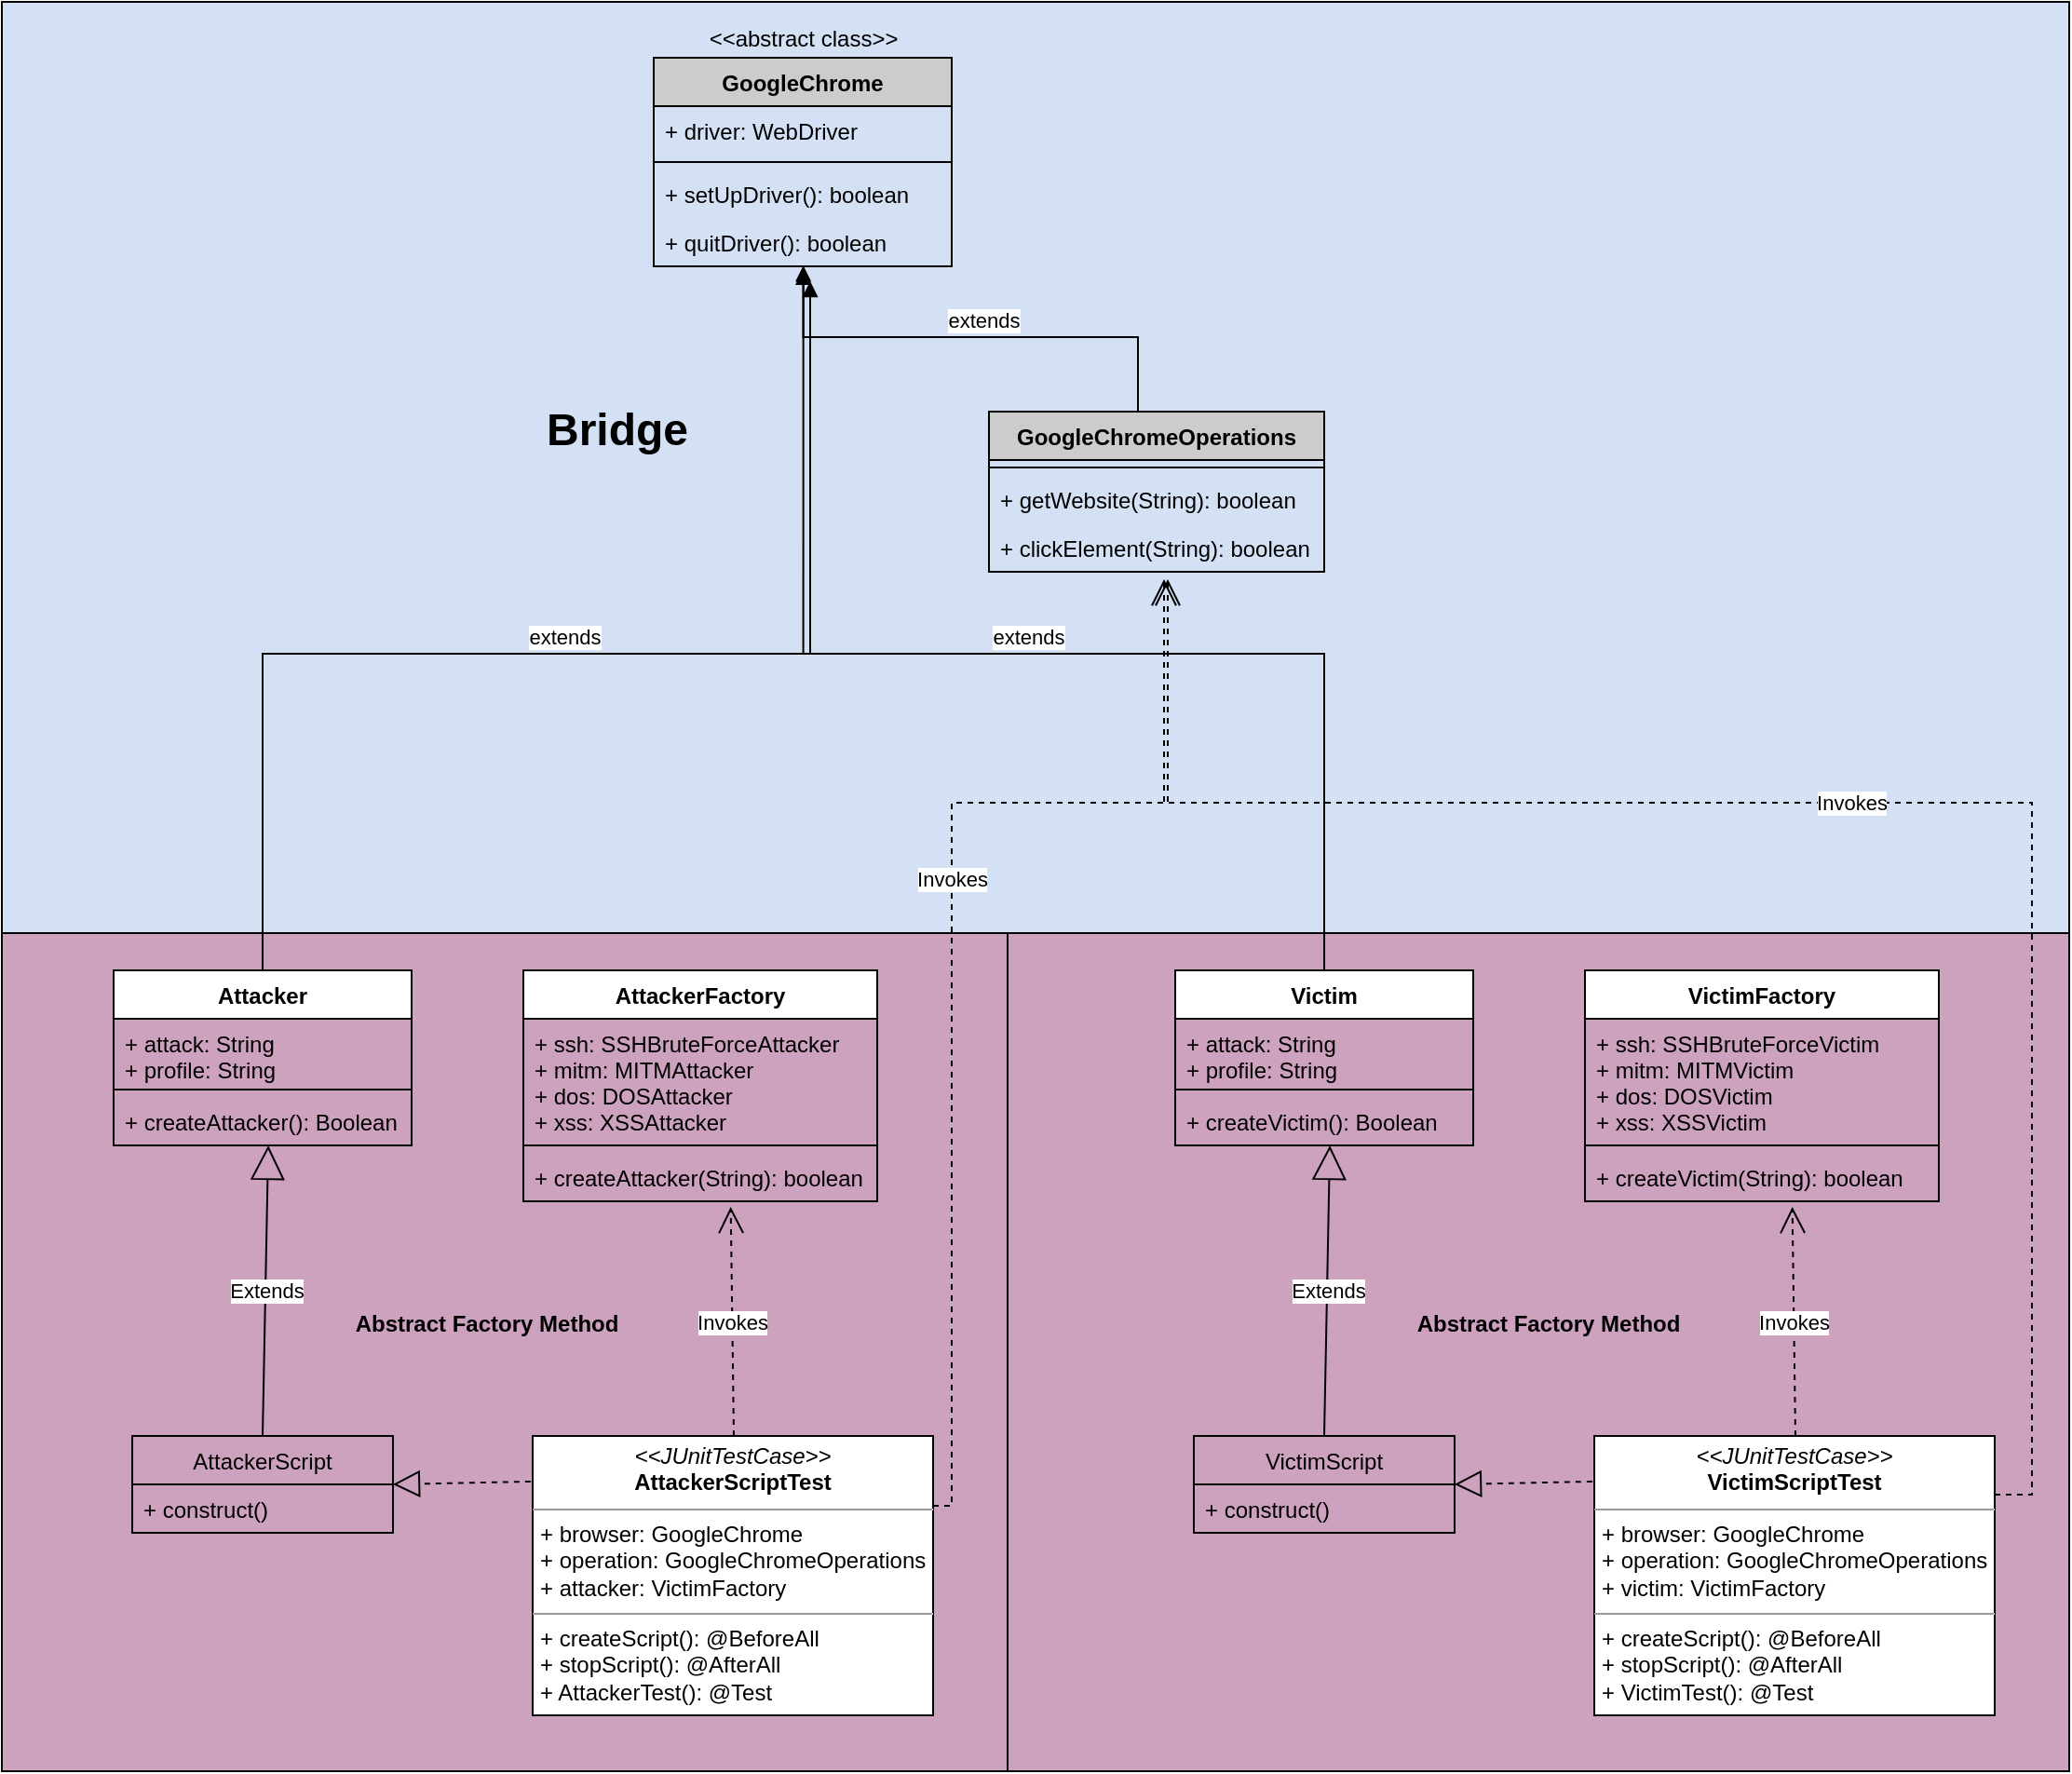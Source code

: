 <mxfile version="15.8.6" type="github" pages="2">
  <diagram id="C5RBs43oDa-KdzZeNtuy" name="Page-1">
    <mxGraphModel dx="561" dy="549" grid="1" gridSize="10" guides="1" tooltips="1" connect="1" arrows="1" fold="1" page="1" pageScale="1" pageWidth="3300" pageHeight="2339" math="0" shadow="0">
      <root>
        <mxCell id="WIyWlLk6GJQsqaUBKTNV-0" />
        <mxCell id="WIyWlLk6GJQsqaUBKTNV-1" parent="WIyWlLk6GJQsqaUBKTNV-0" />
        <mxCell id="Ef21p8ou-e0MSYGPzIPS-71" value="" style="rounded=0;whiteSpace=wrap;html=1;fillColor=#D4E1F5;" parent="WIyWlLk6GJQsqaUBKTNV-1" vertex="1">
          <mxGeometry x="330" y="160" width="1110" height="500" as="geometry" />
        </mxCell>
        <mxCell id="Ef21p8ou-e0MSYGPzIPS-20" value="" style="rounded=0;whiteSpace=wrap;html=1;fillColor=#CDA2BE;" parent="WIyWlLk6GJQsqaUBKTNV-1" vertex="1">
          <mxGeometry x="870" y="660" width="570" height="450" as="geometry" />
        </mxCell>
        <mxCell id="Ef21p8ou-e0MSYGPzIPS-21" value="Victim" style="swimlane;fontStyle=1;align=center;verticalAlign=top;childLayout=stackLayout;horizontal=1;startSize=26;horizontalStack=0;resizeParent=1;resizeParentMax=0;resizeLast=0;collapsible=1;marginBottom=0;" parent="WIyWlLk6GJQsqaUBKTNV-1" vertex="1">
          <mxGeometry x="960" y="680" width="160" height="94" as="geometry" />
        </mxCell>
        <mxCell id="Ef21p8ou-e0MSYGPzIPS-22" value="+ attack: String&#xa;+ profile: String" style="text;strokeColor=none;fillColor=none;align=left;verticalAlign=top;spacingLeft=4;spacingRight=4;overflow=hidden;rotatable=0;points=[[0,0.5],[1,0.5]];portConstraint=eastwest;" parent="Ef21p8ou-e0MSYGPzIPS-21" vertex="1">
          <mxGeometry y="26" width="160" height="34" as="geometry" />
        </mxCell>
        <mxCell id="Ef21p8ou-e0MSYGPzIPS-23" value="" style="line;strokeWidth=1;fillColor=none;align=left;verticalAlign=middle;spacingTop=-1;spacingLeft=3;spacingRight=3;rotatable=0;labelPosition=right;points=[];portConstraint=eastwest;" parent="Ef21p8ou-e0MSYGPzIPS-21" vertex="1">
          <mxGeometry y="60" width="160" height="8" as="geometry" />
        </mxCell>
        <mxCell id="Ef21p8ou-e0MSYGPzIPS-24" value="+ createVictim(): Boolean" style="text;strokeColor=none;fillColor=none;align=left;verticalAlign=top;spacingLeft=4;spacingRight=4;overflow=hidden;rotatable=0;points=[[0,0.5],[1,0.5]];portConstraint=eastwest;" parent="Ef21p8ou-e0MSYGPzIPS-21" vertex="1">
          <mxGeometry y="68" width="160" height="26" as="geometry" />
        </mxCell>
        <mxCell id="Ef21p8ou-e0MSYGPzIPS-25" value="VictimScript" style="swimlane;fontStyle=0;childLayout=stackLayout;horizontal=1;startSize=26;fillColor=none;horizontalStack=0;resizeParent=1;resizeParentMax=0;resizeLast=0;collapsible=1;marginBottom=0;" parent="WIyWlLk6GJQsqaUBKTNV-1" vertex="1">
          <mxGeometry x="970" y="930" width="140" height="52" as="geometry" />
        </mxCell>
        <mxCell id="Ef21p8ou-e0MSYGPzIPS-26" value="+ construct()" style="text;strokeColor=none;fillColor=none;align=left;verticalAlign=top;spacingLeft=4;spacingRight=4;overflow=hidden;rotatable=0;points=[[0,0.5],[1,0.5]];portConstraint=eastwest;" parent="Ef21p8ou-e0MSYGPzIPS-25" vertex="1">
          <mxGeometry y="26" width="140" height="26" as="geometry" />
        </mxCell>
        <mxCell id="Ef21p8ou-e0MSYGPzIPS-27" value="&lt;p style=&quot;margin: 0px ; margin-top: 4px ; text-align: center&quot;&gt;&lt;i&gt;&amp;lt;&amp;lt;JUnitTestCase&amp;gt;&amp;gt;&lt;/i&gt;&lt;br&gt;&lt;b&gt;VictimScriptTest&lt;/b&gt;&lt;/p&gt;&lt;hr size=&quot;1&quot;&gt;&lt;p style=&quot;margin: 0px ; margin-left: 4px&quot;&gt;+ browser: GoogleChrome&lt;/p&gt;&lt;p style=&quot;margin: 0px ; margin-left: 4px&quot;&gt;+ operation: GoogleChromeOperations&lt;/p&gt;&lt;p style=&quot;margin: 0px ; margin-left: 4px&quot;&gt;+ victim: VictimFactory&lt;/p&gt;&lt;hr size=&quot;1&quot;&gt;&lt;p style=&quot;margin: 0px ; margin-left: 4px&quot;&gt;+ createScript(): @BeforeAll&lt;/p&gt;&lt;p style=&quot;margin: 0px ; margin-left: 4px&quot;&gt;+ stopScript(): @AfterAll&lt;/p&gt;&lt;p style=&quot;margin: 0px ; margin-left: 4px&quot;&gt;+ VictimTest(): @Test&lt;br&gt;&lt;br&gt;&lt;/p&gt;" style="verticalAlign=top;align=left;overflow=fill;fontSize=12;fontFamily=Helvetica;html=1;" parent="WIyWlLk6GJQsqaUBKTNV-1" vertex="1">
          <mxGeometry x="1185" y="930" width="215" height="150" as="geometry" />
        </mxCell>
        <mxCell id="Ef21p8ou-e0MSYGPzIPS-28" value="VictimFactory" style="swimlane;fontStyle=1;align=center;verticalAlign=top;childLayout=stackLayout;horizontal=1;startSize=26;horizontalStack=0;resizeParent=1;resizeParentMax=0;resizeLast=0;collapsible=1;marginBottom=0;" parent="WIyWlLk6GJQsqaUBKTNV-1" vertex="1">
          <mxGeometry x="1180" y="680" width="190" height="124" as="geometry" />
        </mxCell>
        <mxCell id="Ef21p8ou-e0MSYGPzIPS-29" value="+ ssh: SSHBruteForceVictim&#xa;+ mitm: MITMVictim&#xa;+ dos: DOSVictim&#xa;+ xss: XSSVictim&#xa;" style="text;strokeColor=none;fillColor=none;align=left;verticalAlign=top;spacingLeft=4;spacingRight=4;overflow=hidden;rotatable=0;points=[[0,0.5],[1,0.5]];portConstraint=eastwest;" parent="Ef21p8ou-e0MSYGPzIPS-28" vertex="1">
          <mxGeometry y="26" width="190" height="64" as="geometry" />
        </mxCell>
        <mxCell id="Ef21p8ou-e0MSYGPzIPS-30" value="" style="line;strokeWidth=1;fillColor=none;align=left;verticalAlign=middle;spacingTop=-1;spacingLeft=3;spacingRight=3;rotatable=0;labelPosition=right;points=[];portConstraint=eastwest;" parent="Ef21p8ou-e0MSYGPzIPS-28" vertex="1">
          <mxGeometry y="90" width="190" height="8" as="geometry" />
        </mxCell>
        <mxCell id="Ef21p8ou-e0MSYGPzIPS-31" value="+ createVictim(String): boolean" style="text;strokeColor=none;fillColor=none;align=left;verticalAlign=top;spacingLeft=4;spacingRight=4;overflow=hidden;rotatable=0;points=[[0,0.5],[1,0.5]];portConstraint=eastwest;" parent="Ef21p8ou-e0MSYGPzIPS-28" vertex="1">
          <mxGeometry y="98" width="190" height="26" as="geometry" />
        </mxCell>
        <mxCell id="Ef21p8ou-e0MSYGPzIPS-32" value="Extends" style="endArrow=block;endSize=16;endFill=0;html=1;rounded=0;exitX=0.5;exitY=0;exitDx=0;exitDy=0;entryX=0.519;entryY=1;entryDx=0;entryDy=0;entryPerimeter=0;" parent="WIyWlLk6GJQsqaUBKTNV-1" source="Ef21p8ou-e0MSYGPzIPS-25" target="Ef21p8ou-e0MSYGPzIPS-24" edge="1">
          <mxGeometry width="160" relative="1" as="geometry">
            <mxPoint x="1090" y="950" as="sourcePoint" />
            <mxPoint x="1250" y="950" as="targetPoint" />
          </mxGeometry>
        </mxCell>
        <mxCell id="Ef21p8ou-e0MSYGPzIPS-33" value="" style="endArrow=block;dashed=1;endFill=0;endSize=12;html=1;rounded=0;entryX=1;entryY=0.5;entryDx=0;entryDy=0;exitX=-0.005;exitY=0.163;exitDx=0;exitDy=0;exitPerimeter=0;" parent="WIyWlLk6GJQsqaUBKTNV-1" source="Ef21p8ou-e0MSYGPzIPS-27" target="Ef21p8ou-e0MSYGPzIPS-25" edge="1">
          <mxGeometry width="160" relative="1" as="geometry">
            <mxPoint x="1090" y="950" as="sourcePoint" />
            <mxPoint x="1250" y="950" as="targetPoint" />
          </mxGeometry>
        </mxCell>
        <mxCell id="Ef21p8ou-e0MSYGPzIPS-34" value="Invokes" style="endArrow=open;endSize=12;dashed=1;html=1;rounded=0;entryX=0.586;entryY=1.115;entryDx=0;entryDy=0;entryPerimeter=0;" parent="WIyWlLk6GJQsqaUBKTNV-1" target="Ef21p8ou-e0MSYGPzIPS-31" edge="1">
          <mxGeometry width="160" relative="1" as="geometry">
            <mxPoint x="1293" y="930" as="sourcePoint" />
            <mxPoint x="1250" y="950" as="targetPoint" />
          </mxGeometry>
        </mxCell>
        <mxCell id="Ef21p8ou-e0MSYGPzIPS-35" value="&lt;b&gt;Abstract Factory Method&lt;/b&gt;" style="text;html=1;align=center;verticalAlign=middle;resizable=0;points=[];autosize=1;strokeColor=none;fillColor=none;" parent="WIyWlLk6GJQsqaUBKTNV-1" vertex="1">
          <mxGeometry x="1080" y="860" width="160" height="20" as="geometry" />
        </mxCell>
        <mxCell id="Ef21p8ou-e0MSYGPzIPS-37" value="" style="rounded=0;whiteSpace=wrap;html=1;fillColor=#CDA2BE;" parent="WIyWlLk6GJQsqaUBKTNV-1" vertex="1">
          <mxGeometry x="330" y="660" width="540" height="450" as="geometry" />
        </mxCell>
        <mxCell id="Ef21p8ou-e0MSYGPzIPS-38" value="Attacker" style="swimlane;fontStyle=1;align=center;verticalAlign=top;childLayout=stackLayout;horizontal=1;startSize=26;horizontalStack=0;resizeParent=1;resizeParentMax=0;resizeLast=0;collapsible=1;marginBottom=0;" parent="WIyWlLk6GJQsqaUBKTNV-1" vertex="1">
          <mxGeometry x="390" y="680" width="160" height="94" as="geometry" />
        </mxCell>
        <mxCell id="Ef21p8ou-e0MSYGPzIPS-39" value="+ attack: String&#xa;+ profile: String" style="text;strokeColor=none;fillColor=none;align=left;verticalAlign=top;spacingLeft=4;spacingRight=4;overflow=hidden;rotatable=0;points=[[0,0.5],[1,0.5]];portConstraint=eastwest;" parent="Ef21p8ou-e0MSYGPzIPS-38" vertex="1">
          <mxGeometry y="26" width="160" height="34" as="geometry" />
        </mxCell>
        <mxCell id="Ef21p8ou-e0MSYGPzIPS-40" value="" style="line;strokeWidth=1;fillColor=none;align=left;verticalAlign=middle;spacingTop=-1;spacingLeft=3;spacingRight=3;rotatable=0;labelPosition=right;points=[];portConstraint=eastwest;" parent="Ef21p8ou-e0MSYGPzIPS-38" vertex="1">
          <mxGeometry y="60" width="160" height="8" as="geometry" />
        </mxCell>
        <mxCell id="Ef21p8ou-e0MSYGPzIPS-41" value="+ createAttacker(): Boolean" style="text;strokeColor=none;fillColor=none;align=left;verticalAlign=top;spacingLeft=4;spacingRight=4;overflow=hidden;rotatable=0;points=[[0,0.5],[1,0.5]];portConstraint=eastwest;" parent="Ef21p8ou-e0MSYGPzIPS-38" vertex="1">
          <mxGeometry y="68" width="160" height="26" as="geometry" />
        </mxCell>
        <mxCell id="Ef21p8ou-e0MSYGPzIPS-42" value="AttackerScript" style="swimlane;fontStyle=0;childLayout=stackLayout;horizontal=1;startSize=26;fillColor=none;horizontalStack=0;resizeParent=1;resizeParentMax=0;resizeLast=0;collapsible=1;marginBottom=0;" parent="WIyWlLk6GJQsqaUBKTNV-1" vertex="1">
          <mxGeometry x="400" y="930" width="140" height="52" as="geometry" />
        </mxCell>
        <mxCell id="Ef21p8ou-e0MSYGPzIPS-43" value="+ construct()" style="text;strokeColor=none;fillColor=none;align=left;verticalAlign=top;spacingLeft=4;spacingRight=4;overflow=hidden;rotatable=0;points=[[0,0.5],[1,0.5]];portConstraint=eastwest;" parent="Ef21p8ou-e0MSYGPzIPS-42" vertex="1">
          <mxGeometry y="26" width="140" height="26" as="geometry" />
        </mxCell>
        <mxCell id="Ef21p8ou-e0MSYGPzIPS-44" value="&lt;p style=&quot;margin: 0px ; margin-top: 4px ; text-align: center&quot;&gt;&lt;i&gt;&amp;lt;&amp;lt;JUnitTestCase&amp;gt;&amp;gt;&lt;/i&gt;&lt;br&gt;&lt;b&gt;AttackerScriptTest&lt;/b&gt;&lt;/p&gt;&lt;hr size=&quot;1&quot;&gt;&lt;p style=&quot;margin: 0px ; margin-left: 4px&quot;&gt;+ browser: GoogleChrome&lt;/p&gt;&lt;p style=&quot;margin: 0px ; margin-left: 4px&quot;&gt;+ operation: GoogleChromeOperations&lt;/p&gt;&lt;p style=&quot;margin: 0px ; margin-left: 4px&quot;&gt;+ attacker: VictimFactory&lt;/p&gt;&lt;hr size=&quot;1&quot;&gt;&lt;p style=&quot;margin: 0px ; margin-left: 4px&quot;&gt;+ createScript(): @BeforeAll&lt;/p&gt;&lt;p style=&quot;margin: 0px ; margin-left: 4px&quot;&gt;+ stopScript(): @AfterAll&lt;/p&gt;&lt;p style=&quot;margin: 0px ; margin-left: 4px&quot;&gt;+ AttackerTest(): @Test&lt;br&gt;&lt;br&gt;&lt;/p&gt;" style="verticalAlign=top;align=left;overflow=fill;fontSize=12;fontFamily=Helvetica;html=1;" parent="WIyWlLk6GJQsqaUBKTNV-1" vertex="1">
          <mxGeometry x="615" y="930" width="215" height="150" as="geometry" />
        </mxCell>
        <mxCell id="Ef21p8ou-e0MSYGPzIPS-45" value="AttackerFactory" style="swimlane;fontStyle=1;align=center;verticalAlign=top;childLayout=stackLayout;horizontal=1;startSize=26;horizontalStack=0;resizeParent=1;resizeParentMax=0;resizeLast=0;collapsible=1;marginBottom=0;" parent="WIyWlLk6GJQsqaUBKTNV-1" vertex="1">
          <mxGeometry x="610" y="680" width="190" height="124" as="geometry" />
        </mxCell>
        <mxCell id="Ef21p8ou-e0MSYGPzIPS-46" value="+ ssh: SSHBruteForceAttacker&#xa;+ mitm: MITMAttacker&#xa;+ dos: DOSAttacker&#xa;+ xss: XSSAttacker&#xa;" style="text;strokeColor=none;fillColor=none;align=left;verticalAlign=top;spacingLeft=4;spacingRight=4;overflow=hidden;rotatable=0;points=[[0,0.5],[1,0.5]];portConstraint=eastwest;" parent="Ef21p8ou-e0MSYGPzIPS-45" vertex="1">
          <mxGeometry y="26" width="190" height="64" as="geometry" />
        </mxCell>
        <mxCell id="Ef21p8ou-e0MSYGPzIPS-47" value="" style="line;strokeWidth=1;fillColor=none;align=left;verticalAlign=middle;spacingTop=-1;spacingLeft=3;spacingRight=3;rotatable=0;labelPosition=right;points=[];portConstraint=eastwest;" parent="Ef21p8ou-e0MSYGPzIPS-45" vertex="1">
          <mxGeometry y="90" width="190" height="8" as="geometry" />
        </mxCell>
        <mxCell id="Ef21p8ou-e0MSYGPzIPS-48" value="+ createAttacker(String): boolean" style="text;strokeColor=none;fillColor=none;align=left;verticalAlign=top;spacingLeft=4;spacingRight=4;overflow=hidden;rotatable=0;points=[[0,0.5],[1,0.5]];portConstraint=eastwest;" parent="Ef21p8ou-e0MSYGPzIPS-45" vertex="1">
          <mxGeometry y="98" width="190" height="26" as="geometry" />
        </mxCell>
        <mxCell id="Ef21p8ou-e0MSYGPzIPS-49" value="Extends" style="endArrow=block;endSize=16;endFill=0;html=1;rounded=0;exitX=0.5;exitY=0;exitDx=0;exitDy=0;entryX=0.519;entryY=1;entryDx=0;entryDy=0;entryPerimeter=0;" parent="WIyWlLk6GJQsqaUBKTNV-1" source="Ef21p8ou-e0MSYGPzIPS-42" target="Ef21p8ou-e0MSYGPzIPS-41" edge="1">
          <mxGeometry width="160" relative="1" as="geometry">
            <mxPoint x="520" y="950" as="sourcePoint" />
            <mxPoint x="680" y="950" as="targetPoint" />
          </mxGeometry>
        </mxCell>
        <mxCell id="Ef21p8ou-e0MSYGPzIPS-50" value="" style="endArrow=block;dashed=1;endFill=0;endSize=12;html=1;rounded=0;entryX=1;entryY=0.5;entryDx=0;entryDy=0;exitX=-0.005;exitY=0.163;exitDx=0;exitDy=0;exitPerimeter=0;" parent="WIyWlLk6GJQsqaUBKTNV-1" source="Ef21p8ou-e0MSYGPzIPS-44" target="Ef21p8ou-e0MSYGPzIPS-42" edge="1">
          <mxGeometry width="160" relative="1" as="geometry">
            <mxPoint x="520" y="950" as="sourcePoint" />
            <mxPoint x="680" y="950" as="targetPoint" />
          </mxGeometry>
        </mxCell>
        <mxCell id="Ef21p8ou-e0MSYGPzIPS-51" value="Invokes" style="endArrow=open;endSize=12;dashed=1;html=1;rounded=0;entryX=0.586;entryY=1.115;entryDx=0;entryDy=0;entryPerimeter=0;" parent="WIyWlLk6GJQsqaUBKTNV-1" target="Ef21p8ou-e0MSYGPzIPS-48" edge="1">
          <mxGeometry width="160" relative="1" as="geometry">
            <mxPoint x="723" y="930" as="sourcePoint" />
            <mxPoint x="680" y="950" as="targetPoint" />
          </mxGeometry>
        </mxCell>
        <mxCell id="Ef21p8ou-e0MSYGPzIPS-52" value="&lt;b&gt;Abstract Factory Method&lt;/b&gt;" style="text;html=1;align=center;verticalAlign=middle;resizable=0;points=[];autosize=1;strokeColor=none;fillColor=none;" parent="WIyWlLk6GJQsqaUBKTNV-1" vertex="1">
          <mxGeometry x="510" y="860" width="160" height="20" as="geometry" />
        </mxCell>
        <mxCell id="Ef21p8ou-e0MSYGPzIPS-53" value="GoogleChromeOperations" style="swimlane;fontStyle=1;align=center;verticalAlign=top;childLayout=stackLayout;horizontal=1;startSize=26;horizontalStack=0;resizeParent=1;resizeParentMax=0;resizeLast=0;collapsible=1;marginBottom=0;fillColor=#CCCCCC;" parent="WIyWlLk6GJQsqaUBKTNV-1" vertex="1">
          <mxGeometry x="860" y="380" width="180" height="86" as="geometry" />
        </mxCell>
        <mxCell id="Ef21p8ou-e0MSYGPzIPS-55" value="" style="line;strokeWidth=1;fillColor=none;align=left;verticalAlign=middle;spacingTop=-1;spacingLeft=3;spacingRight=3;rotatable=0;labelPosition=right;points=[];portConstraint=eastwest;" parent="Ef21p8ou-e0MSYGPzIPS-53" vertex="1">
          <mxGeometry y="26" width="180" height="8" as="geometry" />
        </mxCell>
        <mxCell id="Ef21p8ou-e0MSYGPzIPS-56" value="+ getWebsite(String): boolean" style="text;strokeColor=none;fillColor=none;align=left;verticalAlign=top;spacingLeft=4;spacingRight=4;overflow=hidden;rotatable=0;points=[[0,0.5],[1,0.5]];portConstraint=eastwest;" parent="Ef21p8ou-e0MSYGPzIPS-53" vertex="1">
          <mxGeometry y="34" width="180" height="26" as="geometry" />
        </mxCell>
        <mxCell id="Ef21p8ou-e0MSYGPzIPS-69" value="+ clickElement(String): boolean" style="text;strokeColor=none;fillColor=none;align=left;verticalAlign=top;spacingLeft=4;spacingRight=4;overflow=hidden;rotatable=0;points=[[0,0.5],[1,0.5]];portConstraint=eastwest;" parent="Ef21p8ou-e0MSYGPzIPS-53" vertex="1">
          <mxGeometry y="60" width="180" height="26" as="geometry" />
        </mxCell>
        <mxCell id="Ef21p8ou-e0MSYGPzIPS-57" value="Invokes" style="endArrow=open;endSize=12;dashed=1;html=1;rounded=0;exitX=1;exitY=0.25;exitDx=0;exitDy=0;edgeStyle=orthogonalEdgeStyle;" parent="WIyWlLk6GJQsqaUBKTNV-1" source="Ef21p8ou-e0MSYGPzIPS-44" edge="1">
          <mxGeometry x="0.115" width="160" relative="1" as="geometry">
            <mxPoint x="733" y="940" as="sourcePoint" />
            <mxPoint x="956" y="470" as="targetPoint" />
            <Array as="points">
              <mxPoint x="840" y="968" />
              <mxPoint x="840" y="590" />
              <mxPoint x="956" y="590" />
            </Array>
            <mxPoint y="1" as="offset" />
          </mxGeometry>
        </mxCell>
        <mxCell id="Ef21p8ou-e0MSYGPzIPS-58" value="GoogleChrome" style="swimlane;fontStyle=1;align=center;verticalAlign=top;childLayout=stackLayout;horizontal=1;startSize=26;horizontalStack=0;resizeParent=1;resizeParentMax=0;resizeLast=0;collapsible=1;marginBottom=0;fillColor=#CCCCCC;" parent="WIyWlLk6GJQsqaUBKTNV-1" vertex="1">
          <mxGeometry x="680" y="190" width="160" height="112" as="geometry" />
        </mxCell>
        <mxCell id="Ef21p8ou-e0MSYGPzIPS-59" value="+ driver: WebDriver" style="text;strokeColor=none;fillColor=none;align=left;verticalAlign=top;spacingLeft=4;spacingRight=4;overflow=hidden;rotatable=0;points=[[0,0.5],[1,0.5]];portConstraint=eastwest;" parent="Ef21p8ou-e0MSYGPzIPS-58" vertex="1">
          <mxGeometry y="26" width="160" height="26" as="geometry" />
        </mxCell>
        <mxCell id="Ef21p8ou-e0MSYGPzIPS-60" value="" style="line;strokeWidth=1;fillColor=none;align=left;verticalAlign=middle;spacingTop=-1;spacingLeft=3;spacingRight=3;rotatable=0;labelPosition=right;points=[];portConstraint=eastwest;" parent="Ef21p8ou-e0MSYGPzIPS-58" vertex="1">
          <mxGeometry y="52" width="160" height="8" as="geometry" />
        </mxCell>
        <mxCell id="Ef21p8ou-e0MSYGPzIPS-61" value="+ setUpDriver(): boolean" style="text;strokeColor=none;fillColor=none;align=left;verticalAlign=top;spacingLeft=4;spacingRight=4;overflow=hidden;rotatable=0;points=[[0,0.5],[1,0.5]];portConstraint=eastwest;" parent="Ef21p8ou-e0MSYGPzIPS-58" vertex="1">
          <mxGeometry y="60" width="160" height="26" as="geometry" />
        </mxCell>
        <mxCell id="Ef21p8ou-e0MSYGPzIPS-66" value="+ quitDriver(): boolean" style="text;strokeColor=none;fillColor=none;align=left;verticalAlign=top;spacingLeft=4;spacingRight=4;overflow=hidden;rotatable=0;points=[[0,0.5],[1,0.5]];portConstraint=eastwest;" parent="Ef21p8ou-e0MSYGPzIPS-58" vertex="1">
          <mxGeometry y="86" width="160" height="26" as="geometry" />
        </mxCell>
        <mxCell id="Ef21p8ou-e0MSYGPzIPS-62" value="extends" style="html=1;verticalAlign=bottom;endArrow=block;rounded=0;exitX=0.5;exitY=0;exitDx=0;exitDy=0;edgeStyle=orthogonalEdgeStyle;" parent="WIyWlLk6GJQsqaUBKTNV-1" source="Ef21p8ou-e0MSYGPzIPS-38" edge="1">
          <mxGeometry width="80" relative="1" as="geometry">
            <mxPoint x="820" y="500" as="sourcePoint" />
            <mxPoint x="764" y="310" as="targetPoint" />
            <Array as="points">
              <mxPoint x="470" y="510" />
              <mxPoint x="764" y="510" />
            </Array>
          </mxGeometry>
        </mxCell>
        <mxCell id="Ef21p8ou-e0MSYGPzIPS-64" value="extends" style="html=1;verticalAlign=bottom;endArrow=block;rounded=0;exitX=0.5;exitY=0;exitDx=0;exitDy=0;edgeStyle=orthogonalEdgeStyle;entryX=0.502;entryY=0.987;entryDx=0;entryDy=0;entryPerimeter=0;" parent="WIyWlLk6GJQsqaUBKTNV-1" source="Ef21p8ou-e0MSYGPzIPS-21" target="Ef21p8ou-e0MSYGPzIPS-66" edge="1">
          <mxGeometry width="80" relative="1" as="geometry">
            <mxPoint x="480" y="690" as="sourcePoint" />
            <mxPoint x="740" y="290" as="targetPoint" />
            <Array as="points">
              <mxPoint x="1040" y="510" />
              <mxPoint x="760" y="510" />
            </Array>
          </mxGeometry>
        </mxCell>
        <mxCell id="Ef21p8ou-e0MSYGPzIPS-65" value="Invokes" style="endArrow=open;endSize=12;dashed=1;html=1;rounded=0;exitX=1;exitY=0.25;exitDx=0;exitDy=0;edgeStyle=orthogonalEdgeStyle;" parent="WIyWlLk6GJQsqaUBKTNV-1" edge="1">
          <mxGeometry width="160" relative="1" as="geometry">
            <mxPoint x="1400" y="961.5" as="sourcePoint" />
            <mxPoint x="954" y="470" as="targetPoint" />
            <Array as="points">
              <mxPoint x="1420" y="962" />
              <mxPoint x="1420" y="590" />
              <mxPoint x="954" y="590" />
            </Array>
          </mxGeometry>
        </mxCell>
        <mxCell id="Ef21p8ou-e0MSYGPzIPS-67" value="&amp;lt;&amp;lt;abstract class&amp;gt;&amp;gt;" style="text;html=1;align=center;verticalAlign=middle;resizable=0;points=[];autosize=1;strokeColor=none;fillColor=none;" parent="WIyWlLk6GJQsqaUBKTNV-1" vertex="1">
          <mxGeometry x="700" y="170" width="120" height="20" as="geometry" />
        </mxCell>
        <mxCell id="Ef21p8ou-e0MSYGPzIPS-68" value="extends" style="html=1;verticalAlign=bottom;endArrow=block;rounded=0;exitX=0.5;exitY=0;exitDx=0;exitDy=0;edgeStyle=orthogonalEdgeStyle;entryX=0.502;entryY=1.051;entryDx=0;entryDy=0;entryPerimeter=0;" parent="WIyWlLk6GJQsqaUBKTNV-1" source="Ef21p8ou-e0MSYGPzIPS-53" target="Ef21p8ou-e0MSYGPzIPS-66" edge="1">
          <mxGeometry width="80" relative="1" as="geometry">
            <mxPoint x="1250" y="490" as="sourcePoint" />
            <mxPoint x="950" y="100" as="targetPoint" />
            <Array as="points">
              <mxPoint x="940" y="380" />
              <mxPoint x="940" y="340" />
              <mxPoint x="760" y="340" />
            </Array>
          </mxGeometry>
        </mxCell>
        <mxCell id="Ef21p8ou-e0MSYGPzIPS-72" value="&lt;b&gt;&lt;font style=&quot;font-size: 24px&quot;&gt;Bridge&lt;/font&gt;&lt;/b&gt;" style="text;html=1;align=center;verticalAlign=middle;resizable=0;points=[];autosize=1;strokeColor=none;fillColor=none;" parent="WIyWlLk6GJQsqaUBKTNV-1" vertex="1">
          <mxGeometry x="615" y="380" width="90" height="20" as="geometry" />
        </mxCell>
      </root>
    </mxGraphModel>
  </diagram>
  <diagram id="VB4367u4pl4AM0RxQJoc" name="Page-2">
    <mxGraphModel dx="561" dy="549" grid="1" gridSize="10" guides="1" tooltips="1" connect="1" arrows="1" fold="1" page="1" pageScale="1" pageWidth="3300" pageHeight="2339" math="0" shadow="0">
      <root>
        <mxCell id="iTlYwx1di7lsW-F67hFI-0" />
        <mxCell id="iTlYwx1di7lsW-F67hFI-1" parent="iTlYwx1di7lsW-F67hFI-0" />
        <mxCell id="7hT2yRaCX2lFXr9iZG70-4" style="edgeStyle=orthogonalEdgeStyle;rounded=0;orthogonalLoop=1;jettySize=auto;html=1;exitX=0.5;exitY=1;exitDx=0;exitDy=0;exitPerimeter=0;entryX=0;entryY=0.5;entryDx=0;entryDy=0;" edge="1" parent="iTlYwx1di7lsW-F67hFI-1" source="7hT2yRaCX2lFXr9iZG70-0" target="7hT2yRaCX2lFXr9iZG70-3">
          <mxGeometry relative="1" as="geometry" />
        </mxCell>
        <mxCell id="7hT2yRaCX2lFXr9iZG70-5" style="edgeStyle=orthogonalEdgeStyle;rounded=0;orthogonalLoop=1;jettySize=auto;html=1;exitX=0.5;exitY=1;exitDx=0;exitDy=0;exitPerimeter=0;entryX=0;entryY=0;entryDx=0;entryDy=32;entryPerimeter=0;" edge="1" parent="iTlYwx1di7lsW-F67hFI-1" source="7hT2yRaCX2lFXr9iZG70-0" target="7hT2yRaCX2lFXr9iZG70-1">
          <mxGeometry relative="1" as="geometry" />
        </mxCell>
        <mxCell id="7hT2yRaCX2lFXr9iZG70-6" style="edgeStyle=orthogonalEdgeStyle;rounded=0;orthogonalLoop=1;jettySize=auto;html=1;exitX=0.5;exitY=1;exitDx=0;exitDy=0;exitPerimeter=0;entryX=0;entryY=0;entryDx=0;entryDy=32;entryPerimeter=0;" edge="1" parent="iTlYwx1di7lsW-F67hFI-1" source="7hT2yRaCX2lFXr9iZG70-0" target="7hT2yRaCX2lFXr9iZG70-2">
          <mxGeometry relative="1" as="geometry" />
        </mxCell>
        <mxCell id="7hT2yRaCX2lFXr9iZG70-0" value="ProjectCode" style="shape=folder;fontStyle=1;spacingTop=10;tabWidth=40;tabHeight=14;tabPosition=left;html=1;" vertex="1" parent="iTlYwx1di7lsW-F67hFI-1">
          <mxGeometry x="120" y="40" width="70" height="50" as="geometry" />
        </mxCell>
        <mxCell id="7hT2yRaCX2lFXr9iZG70-9" style="edgeStyle=orthogonalEdgeStyle;rounded=0;orthogonalLoop=1;jettySize=auto;html=1;exitX=0.5;exitY=1;exitDx=0;exitDy=0;exitPerimeter=0;entryX=0;entryY=0;entryDx=0;entryDy=32;entryPerimeter=0;" edge="1" parent="iTlYwx1di7lsW-F67hFI-1" source="7hT2yRaCX2lFXr9iZG70-1" target="7hT2yRaCX2lFXr9iZG70-7">
          <mxGeometry relative="1" as="geometry" />
        </mxCell>
        <mxCell id="7hT2yRaCX2lFXr9iZG70-10" style="edgeStyle=orthogonalEdgeStyle;rounded=0;orthogonalLoop=1;jettySize=auto;html=1;exitX=0.5;exitY=1;exitDx=0;exitDy=0;exitPerimeter=0;entryX=0;entryY=0;entryDx=0;entryDy=32;entryPerimeter=0;" edge="1" parent="iTlYwx1di7lsW-F67hFI-1" source="7hT2yRaCX2lFXr9iZG70-1" target="7hT2yRaCX2lFXr9iZG70-8">
          <mxGeometry relative="1" as="geometry" />
        </mxCell>
        <mxCell id="7hT2yRaCX2lFXr9iZG70-1" value="src" style="shape=folder;fontStyle=1;spacingTop=10;tabWidth=40;tabHeight=14;tabPosition=left;html=1;" vertex="1" parent="iTlYwx1di7lsW-F67hFI-1">
          <mxGeometry x="200" y="170" width="70" height="50" as="geometry" />
        </mxCell>
        <mxCell id="7hT2yRaCX2lFXr9iZG70-2" value="target" style="shape=folder;fontStyle=1;spacingTop=10;tabWidth=40;tabHeight=14;tabPosition=left;html=1;" vertex="1" parent="iTlYwx1di7lsW-F67hFI-1">
          <mxGeometry x="200" y="430" width="70" height="50" as="geometry" />
        </mxCell>
        <mxCell id="7hT2yRaCX2lFXr9iZG70-3" value="pom.xml" style="html=1;" vertex="1" parent="iTlYwx1di7lsW-F67hFI-1">
          <mxGeometry x="200" y="100" width="80" height="50" as="geometry" />
        </mxCell>
        <mxCell id="7hT2yRaCX2lFXr9iZG70-7" value="src" style="shape=folder;fontStyle=1;spacingTop=10;tabWidth=40;tabHeight=14;tabPosition=left;html=1;" vertex="1" parent="iTlYwx1di7lsW-F67hFI-1">
          <mxGeometry x="320" y="230" width="70" height="50" as="geometry" />
        </mxCell>
        <mxCell id="7hT2yRaCX2lFXr9iZG70-8" value="test" style="shape=folder;fontStyle=1;spacingTop=10;tabWidth=40;tabHeight=14;tabPosition=left;html=1;" vertex="1" parent="iTlYwx1di7lsW-F67hFI-1">
          <mxGeometry x="320" y="300" width="70" height="50" as="geometry" />
        </mxCell>
      </root>
    </mxGraphModel>
  </diagram>
</mxfile>
